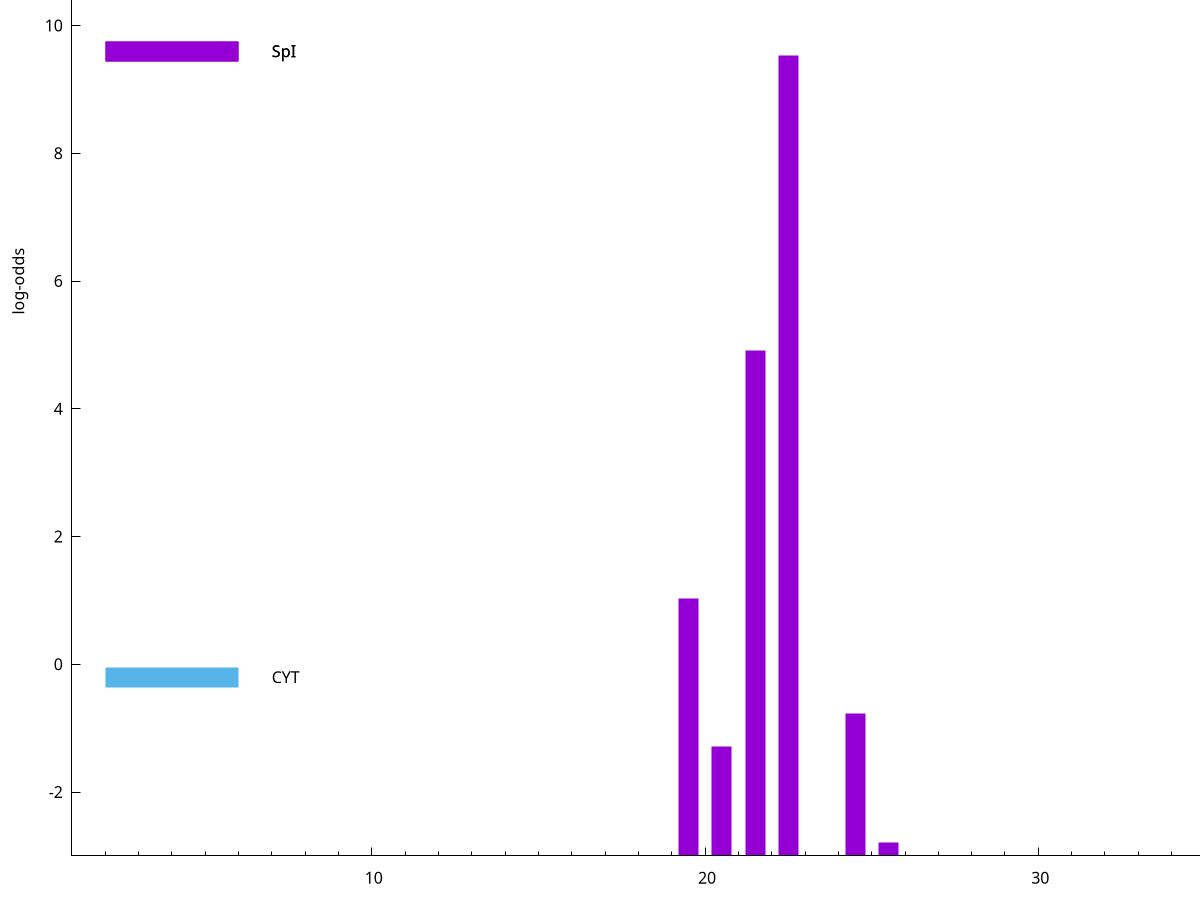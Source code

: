 set title "LipoP predictions for SRR4017825.gff"
set size 2., 1.4
set xrange [1:70] 
set mxtics 10
set yrange [-3:15]
set y2range [0:18]
set ylabel "log-odds"
set term postscript eps color solid "Helvetica" 30
set output "SRR4017825.gff36.eps"
set arrow from 2,9.59986 to 6,9.59986 nohead lt 1 lw 20
set label "SpI" at 7,9.59986
set arrow from 2,-0.200913 to 6,-0.200913 nohead lt 3 lw 20
set label "CYT" at 7,-0.200913
set arrow from 2,9.59986 to 6,9.59986 nohead lt 1 lw 20
set label "SpI" at 7,9.59986
# NOTE: The scores below are the log-odds scores with the threshold
# NOTE: subtracted (a hack to make gnuplot make the histogram all
# NOTE: look nice).
plot "-" axes x1y2 title "" with impulses lt 1 lw 20
22.500000 12.536300
21.500000 7.919690
19.500000 4.023370
24.500000 2.229771
20.500000 1.712650
25.500000 0.206900
e
exit
